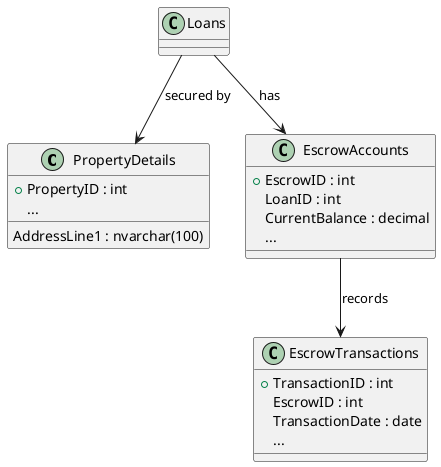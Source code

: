 @startuml Property_Escrow
class PropertyDetails {
  +PropertyID : int
  AddressLine1 : nvarchar(100)
  ...
}

class EscrowAccounts {
  +EscrowID : int
  LoanID : int
  CurrentBalance : decimal
  ...
}

class EscrowTransactions {
  +TransactionID : int
  EscrowID : int
  TransactionDate : date
  ...
}

Loans --> PropertyDetails : secured by
Loans --> EscrowAccounts : has
EscrowAccounts --> EscrowTransactions : records

@enduml
